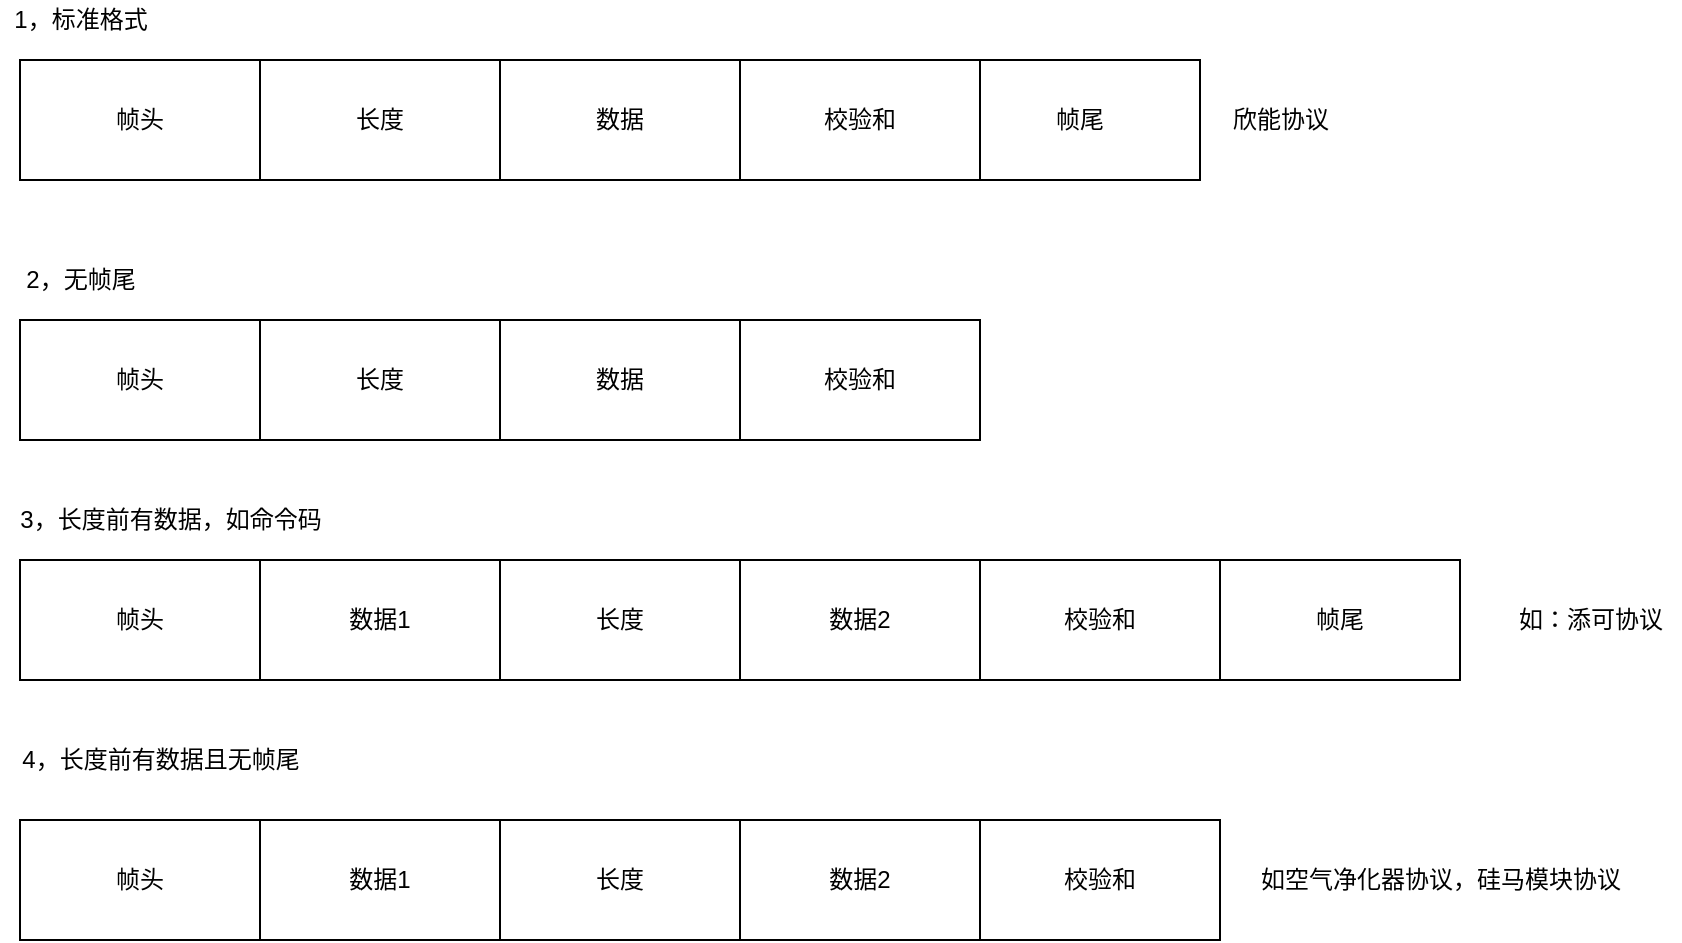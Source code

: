 <mxfile version="14.9.0" type="github">
  <diagram id="p0s8kyYoSt33ewPQQSgI" name="Page-1">
    <mxGraphModel dx="782" dy="425" grid="1" gridSize="10" guides="1" tooltips="1" connect="1" arrows="1" fold="1" page="1" pageScale="1" pageWidth="2339" pageHeight="3300" math="0" shadow="0">
      <root>
        <mxCell id="0" />
        <mxCell id="1" parent="0" />
        <mxCell id="_t48YUpT4yUSgvfminId-3" value="帧头" style="rounded=0;whiteSpace=wrap;html=1;" vertex="1" parent="1">
          <mxGeometry x="230" y="130" width="120" height="60" as="geometry" />
        </mxCell>
        <mxCell id="_t48YUpT4yUSgvfminId-4" value="长度" style="rounded=0;whiteSpace=wrap;html=1;" vertex="1" parent="1">
          <mxGeometry x="350" y="130" width="120" height="60" as="geometry" />
        </mxCell>
        <mxCell id="_t48YUpT4yUSgvfminId-5" value="数据" style="rounded=0;whiteSpace=wrap;html=1;" vertex="1" parent="1">
          <mxGeometry x="470" y="130" width="120" height="60" as="geometry" />
        </mxCell>
        <mxCell id="_t48YUpT4yUSgvfminId-6" value="帧尾" style="rounded=0;whiteSpace=wrap;html=1;" vertex="1" parent="1">
          <mxGeometry x="700" y="130" width="120" height="60" as="geometry" />
        </mxCell>
        <mxCell id="_t48YUpT4yUSgvfminId-7" value="校验和" style="rounded=0;whiteSpace=wrap;html=1;" vertex="1" parent="1">
          <mxGeometry x="590" y="130" width="120" height="60" as="geometry" />
        </mxCell>
        <mxCell id="_t48YUpT4yUSgvfminId-9" value="1，标准格式" style="text;html=1;align=center;verticalAlign=middle;resizable=0;points=[];autosize=1;strokeColor=none;" vertex="1" parent="1">
          <mxGeometry x="220" y="100" width="80" height="20" as="geometry" />
        </mxCell>
        <mxCell id="_t48YUpT4yUSgvfminId-10" value="帧头" style="rounded=0;whiteSpace=wrap;html=1;" vertex="1" parent="1">
          <mxGeometry x="230" y="260" width="120" height="60" as="geometry" />
        </mxCell>
        <mxCell id="_t48YUpT4yUSgvfminId-11" value="长度" style="rounded=0;whiteSpace=wrap;html=1;" vertex="1" parent="1">
          <mxGeometry x="350" y="260" width="120" height="60" as="geometry" />
        </mxCell>
        <mxCell id="_t48YUpT4yUSgvfminId-12" value="数据" style="rounded=0;whiteSpace=wrap;html=1;" vertex="1" parent="1">
          <mxGeometry x="470" y="260" width="120" height="60" as="geometry" />
        </mxCell>
        <mxCell id="_t48YUpT4yUSgvfminId-13" value="校验和" style="rounded=0;whiteSpace=wrap;html=1;" vertex="1" parent="1">
          <mxGeometry x="590" y="260" width="120" height="60" as="geometry" />
        </mxCell>
        <mxCell id="_t48YUpT4yUSgvfminId-14" value="2，无帧尾" style="text;html=1;align=center;verticalAlign=middle;resizable=0;points=[];autosize=1;strokeColor=none;" vertex="1" parent="1">
          <mxGeometry x="225" y="230" width="70" height="20" as="geometry" />
        </mxCell>
        <mxCell id="_t48YUpT4yUSgvfminId-15" value="帧头" style="rounded=0;whiteSpace=wrap;html=1;" vertex="1" parent="1">
          <mxGeometry x="230" y="380" width="120" height="60" as="geometry" />
        </mxCell>
        <mxCell id="_t48YUpT4yUSgvfminId-16" value="3，长度前有数据，如命令码" style="text;html=1;align=center;verticalAlign=middle;resizable=0;points=[];autosize=1;strokeColor=none;" vertex="1" parent="1">
          <mxGeometry x="220" y="350" width="170" height="20" as="geometry" />
        </mxCell>
        <mxCell id="_t48YUpT4yUSgvfminId-17" value="数据1" style="rounded=0;whiteSpace=wrap;html=1;" vertex="1" parent="1">
          <mxGeometry x="350" y="380" width="120" height="60" as="geometry" />
        </mxCell>
        <mxCell id="_t48YUpT4yUSgvfminId-18" value="长度" style="rounded=0;whiteSpace=wrap;html=1;" vertex="1" parent="1">
          <mxGeometry x="470" y="380" width="120" height="60" as="geometry" />
        </mxCell>
        <mxCell id="_t48YUpT4yUSgvfminId-19" value="校验和" style="rounded=0;whiteSpace=wrap;html=1;" vertex="1" parent="1">
          <mxGeometry x="710" y="380" width="120" height="60" as="geometry" />
        </mxCell>
        <mxCell id="_t48YUpT4yUSgvfminId-20" value="帧尾" style="rounded=0;whiteSpace=wrap;html=1;" vertex="1" parent="1">
          <mxGeometry x="830" y="380" width="120" height="60" as="geometry" />
        </mxCell>
        <mxCell id="_t48YUpT4yUSgvfminId-21" value="如：添可协议" style="text;html=1;align=center;verticalAlign=middle;resizable=0;points=[];autosize=1;strokeColor=none;" vertex="1" parent="1">
          <mxGeometry x="970" y="400" width="90" height="20" as="geometry" />
        </mxCell>
        <mxCell id="_t48YUpT4yUSgvfminId-22" value="数据2" style="rounded=0;whiteSpace=wrap;html=1;" vertex="1" parent="1">
          <mxGeometry x="590" y="380" width="120" height="60" as="geometry" />
        </mxCell>
        <mxCell id="_t48YUpT4yUSgvfminId-23" value="帧头" style="rounded=0;whiteSpace=wrap;html=1;" vertex="1" parent="1">
          <mxGeometry x="230" y="510" width="120" height="60" as="geometry" />
        </mxCell>
        <mxCell id="_t48YUpT4yUSgvfminId-24" value="4，长度前有数据且无帧尾" style="text;html=1;align=center;verticalAlign=middle;resizable=0;points=[];autosize=1;strokeColor=none;" vertex="1" parent="1">
          <mxGeometry x="225" y="470" width="150" height="20" as="geometry" />
        </mxCell>
        <mxCell id="_t48YUpT4yUSgvfminId-25" value="数据1" style="rounded=0;whiteSpace=wrap;html=1;" vertex="1" parent="1">
          <mxGeometry x="350" y="510" width="120" height="60" as="geometry" />
        </mxCell>
        <mxCell id="_t48YUpT4yUSgvfminId-26" value="长度" style="rounded=0;whiteSpace=wrap;html=1;" vertex="1" parent="1">
          <mxGeometry x="470" y="510" width="120" height="60" as="geometry" />
        </mxCell>
        <mxCell id="_t48YUpT4yUSgvfminId-27" value="数据2" style="rounded=0;whiteSpace=wrap;html=1;" vertex="1" parent="1">
          <mxGeometry x="590" y="510" width="120" height="60" as="geometry" />
        </mxCell>
        <mxCell id="_t48YUpT4yUSgvfminId-28" value="校验和" style="rounded=0;whiteSpace=wrap;html=1;" vertex="1" parent="1">
          <mxGeometry x="710" y="510" width="120" height="60" as="geometry" />
        </mxCell>
        <mxCell id="_t48YUpT4yUSgvfminId-29" value="如空气净化器协议，硅马模块协议" style="text;html=1;align=center;verticalAlign=middle;resizable=0;points=[];autosize=1;strokeColor=none;" vertex="1" parent="1">
          <mxGeometry x="840" y="530" width="200" height="20" as="geometry" />
        </mxCell>
        <mxCell id="_t48YUpT4yUSgvfminId-30" value="欣能协议" style="text;html=1;align=center;verticalAlign=middle;resizable=0;points=[];autosize=1;strokeColor=none;" vertex="1" parent="1">
          <mxGeometry x="830" y="150" width="60" height="20" as="geometry" />
        </mxCell>
      </root>
    </mxGraphModel>
  </diagram>
</mxfile>
